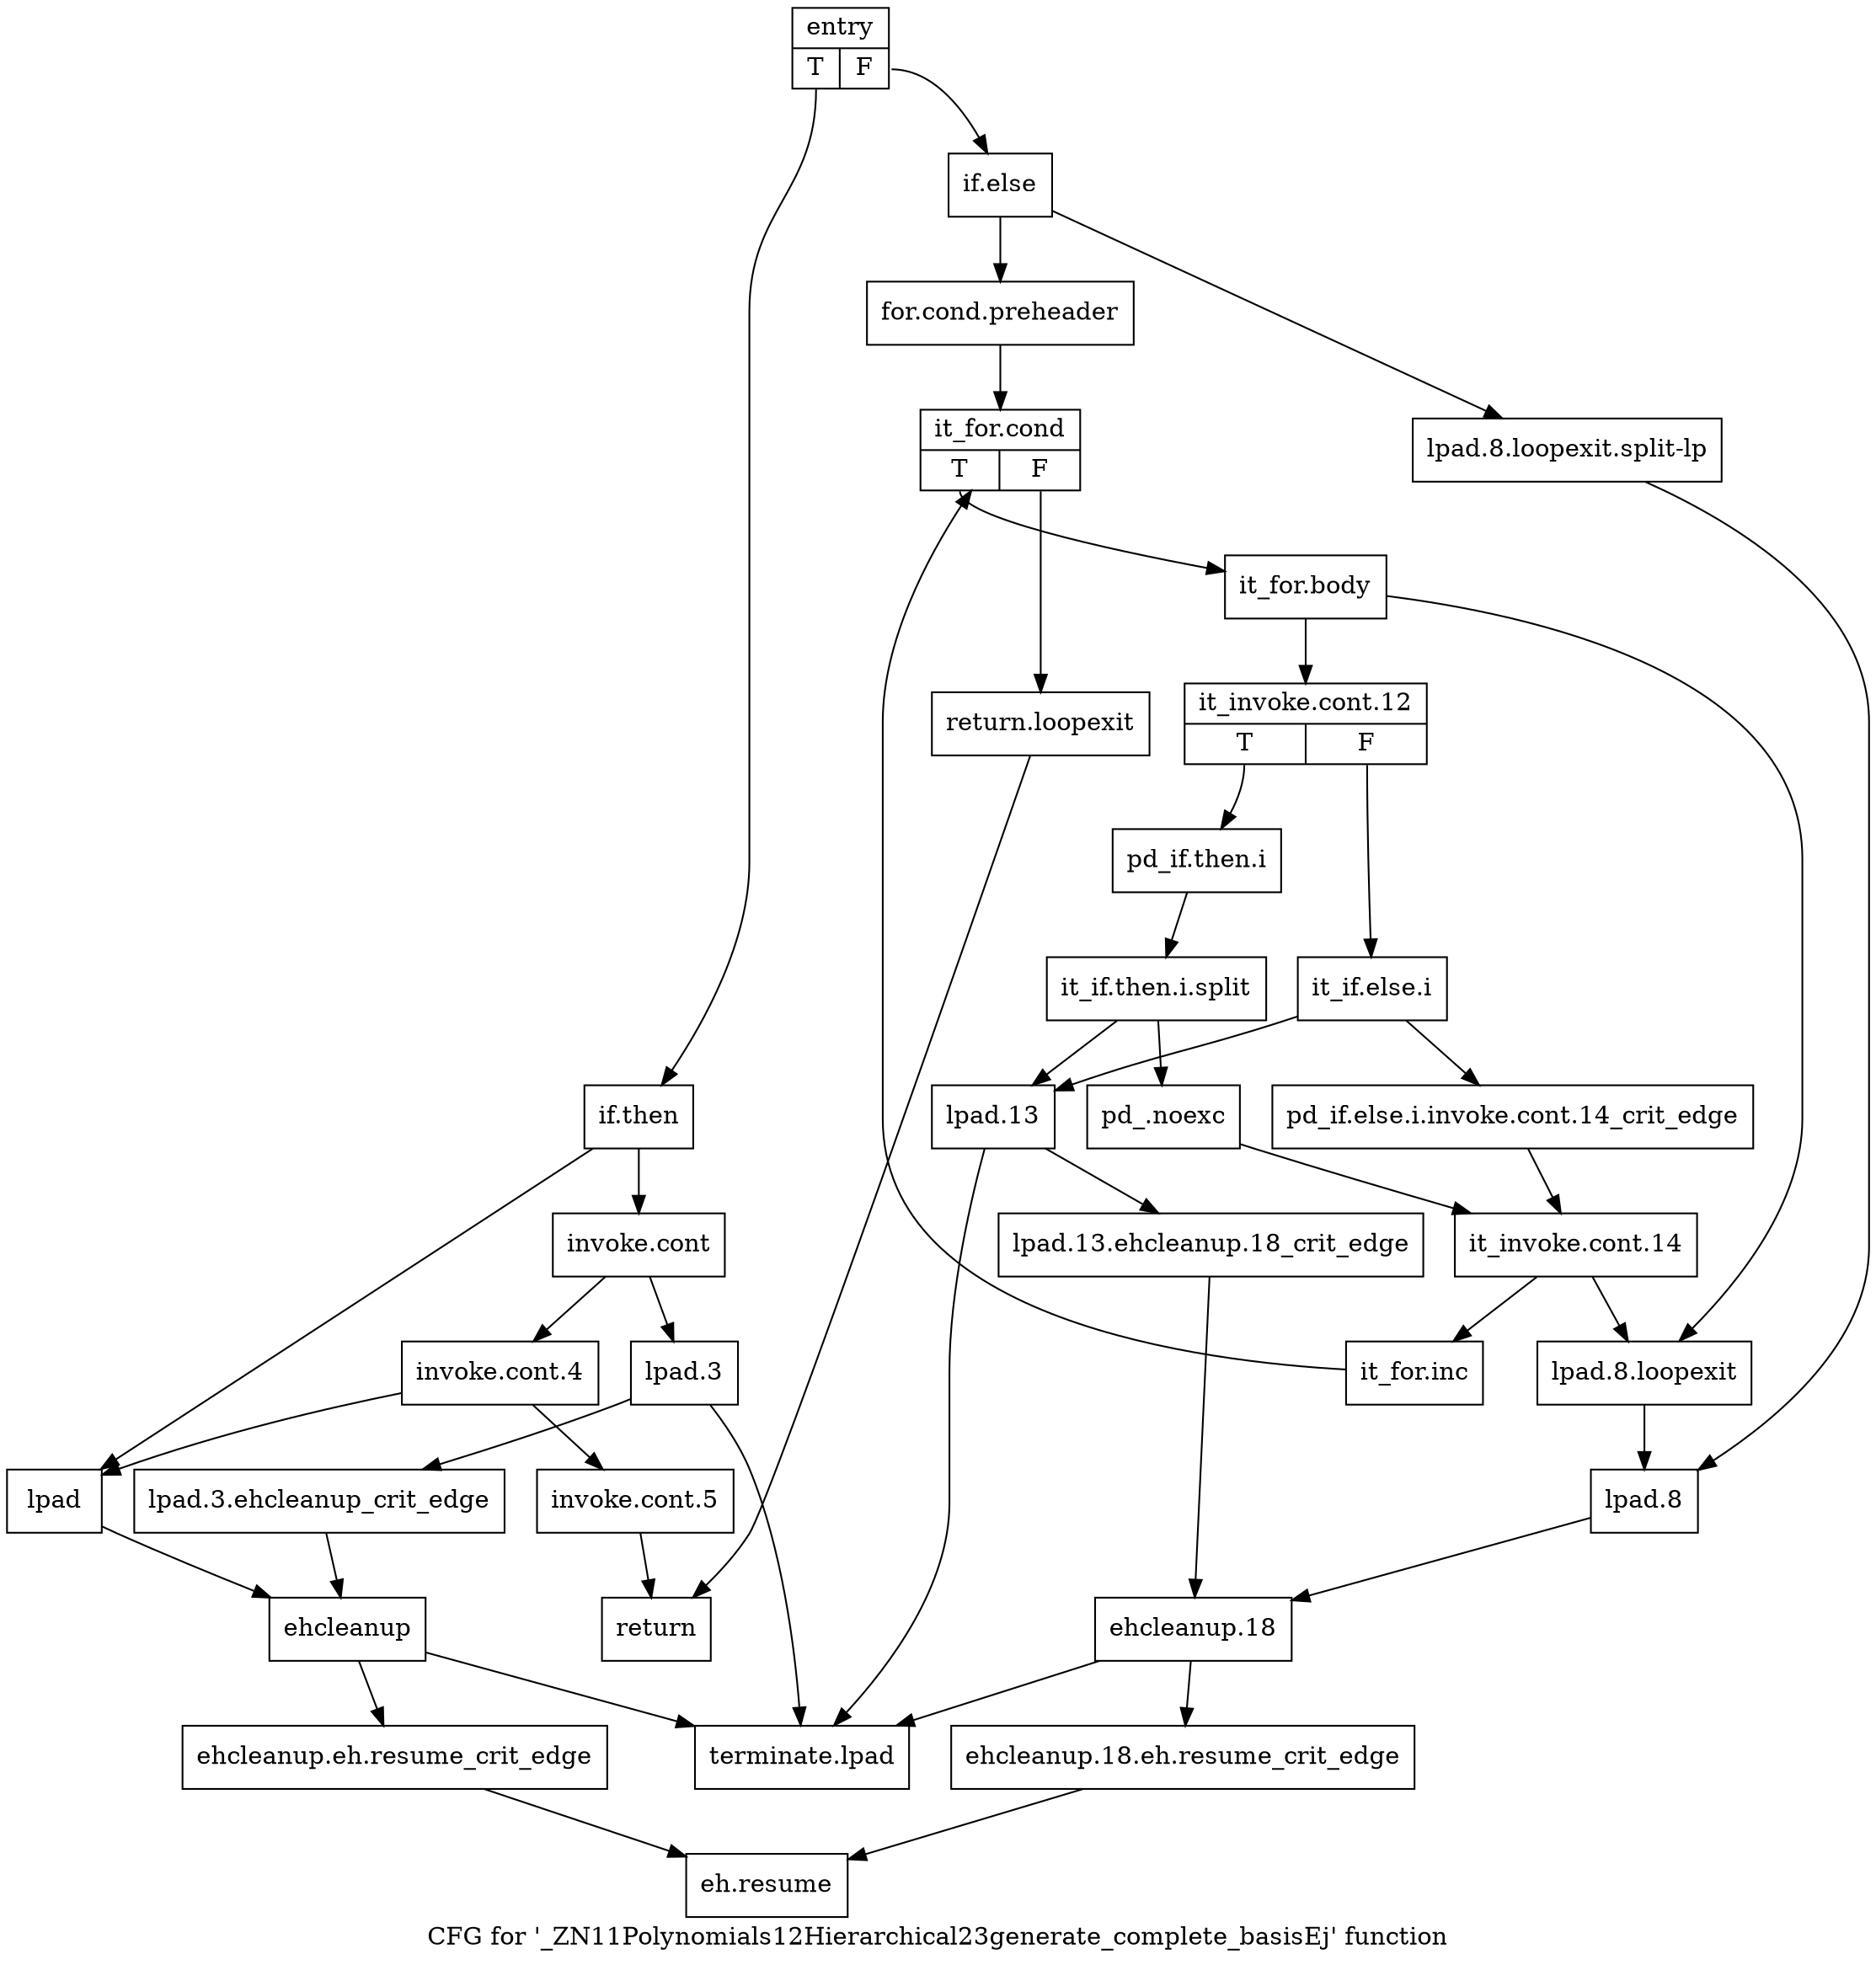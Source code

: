 digraph "CFG for '_ZN11Polynomials12Hierarchical23generate_complete_basisEj' function" {
	label="CFG for '_ZN11Polynomials12Hierarchical23generate_complete_basisEj' function";

	Node0x6bf1d70 [shape=record,label="{entry|{<s0>T|<s1>F}}"];
	Node0x6bf1d70:s0 -> Node0x6bf1dc0;
	Node0x6bf1d70:s1 -> Node0x6bfc7b0;
	Node0x6bf1dc0 [shape=record,label="{if.then}"];
	Node0x6bf1dc0 -> Node0x6bfc530;
	Node0x6bf1dc0 -> Node0x6bfc620;
	Node0x6bfc530 [shape=record,label="{invoke.cont}"];
	Node0x6bfc530 -> Node0x6bfc580;
	Node0x6bfc530 -> Node0x6bfc670;
	Node0x6bfc580 [shape=record,label="{invoke.cont.4}"];
	Node0x6bfc580 -> Node0x6bfc5d0;
	Node0x6bfc580 -> Node0x6bfc620;
	Node0x6bfc5d0 [shape=record,label="{invoke.cont.5}"];
	Node0x6bfc5d0 -> Node0x6bfcda0;
	Node0x6bfc620 [shape=record,label="{lpad}"];
	Node0x6bfc620 -> Node0x6bfc710;
	Node0x6bfc670 [shape=record,label="{lpad.3}"];
	Node0x6bfc670 -> Node0x6bfc6c0;
	Node0x6bfc670 -> Node0x6bfce40;
	Node0x6bfc6c0 [shape=record,label="{lpad.3.ehcleanup_crit_edge}"];
	Node0x6bfc6c0 -> Node0x6bfc710;
	Node0x6bfc710 [shape=record,label="{ehcleanup}"];
	Node0x6bfc710 -> Node0x6bfc760;
	Node0x6bfc710 -> Node0x6bfce40;
	Node0x6bfc760 [shape=record,label="{ehcleanup.eh.resume_crit_edge}"];
	Node0x6bfc760 -> Node0x6bfcdf0;
	Node0x6bfc7b0 [shape=record,label="{if.else}"];
	Node0x6bfc7b0 -> Node0x6bfc800;
	Node0x6bfc7b0 -> Node0x6bfcb70;
	Node0x6bfc800 [shape=record,label="{for.cond.preheader}"];
	Node0x6bfc800 -> Node0x6bfc850;
	Node0x6bfc850 [shape=record,label="{it_for.cond|{<s0>T|<s1>F}}"];
	Node0x6bfc850:s0 -> Node0x6bfc8a0;
	Node0x6bfc850:s1 -> Node0x6bfcd50;
	Node0x6bfc8a0 [shape=record,label="{it_for.body}"];
	Node0x6bfc8a0 -> Node0x6bfc8f0;
	Node0x6bfc8a0 -> Node0x6bfcb20;
	Node0x6bfc8f0 [shape=record,label="{it_invoke.cont.12|{<s0>T|<s1>F}}"];
	Node0x6bfc8f0:s0 -> Node0x6bfc940;
	Node0x6bfc8f0:s1 -> Node0x6bfc9e0;
	Node0x6bfc940 [shape=record,label="{pd_if.then.i}"];
	Node0x6bfc940 -> Node0xaef42a0;
	Node0xaef42a0 [shape=record,label="{it_if.then.i.split}"];
	Node0xaef42a0 -> Node0x6bfc990;
	Node0xaef42a0 -> Node0x6bfcc10;
	Node0x6bfc990 [shape=record,label="{pd_.noexc}"];
	Node0x6bfc990 -> Node0x6bfca80;
	Node0x6bfc9e0 [shape=record,label="{it_if.else.i}"];
	Node0x6bfc9e0 -> Node0x6bfca30;
	Node0x6bfc9e0 -> Node0x6bfcc10;
	Node0x6bfca30 [shape=record,label="{pd_if.else.i.invoke.cont.14_crit_edge}"];
	Node0x6bfca30 -> Node0x6bfca80;
	Node0x6bfca80 [shape=record,label="{it_invoke.cont.14}"];
	Node0x6bfca80 -> Node0x6bfcad0;
	Node0x6bfca80 -> Node0x6bfcb20;
	Node0x6bfcad0 [shape=record,label="{it_for.inc}"];
	Node0x6bfcad0 -> Node0x6bfc850;
	Node0x6bfcb20 [shape=record,label="{lpad.8.loopexit}"];
	Node0x6bfcb20 -> Node0x6bfcbc0;
	Node0x6bfcb70 [shape=record,label="{lpad.8.loopexit.split-lp}"];
	Node0x6bfcb70 -> Node0x6bfcbc0;
	Node0x6bfcbc0 [shape=record,label="{lpad.8}"];
	Node0x6bfcbc0 -> Node0x6bfccb0;
	Node0x6bfcc10 [shape=record,label="{lpad.13}"];
	Node0x6bfcc10 -> Node0x6bfcc60;
	Node0x6bfcc10 -> Node0x6bfce40;
	Node0x6bfcc60 [shape=record,label="{lpad.13.ehcleanup.18_crit_edge}"];
	Node0x6bfcc60 -> Node0x6bfccb0;
	Node0x6bfccb0 [shape=record,label="{ehcleanup.18}"];
	Node0x6bfccb0 -> Node0x6bfcd00;
	Node0x6bfccb0 -> Node0x6bfce40;
	Node0x6bfcd00 [shape=record,label="{ehcleanup.18.eh.resume_crit_edge}"];
	Node0x6bfcd00 -> Node0x6bfcdf0;
	Node0x6bfcd50 [shape=record,label="{return.loopexit}"];
	Node0x6bfcd50 -> Node0x6bfcda0;
	Node0x6bfcda0 [shape=record,label="{return}"];
	Node0x6bfcdf0 [shape=record,label="{eh.resume}"];
	Node0x6bfce40 [shape=record,label="{terminate.lpad}"];
}
